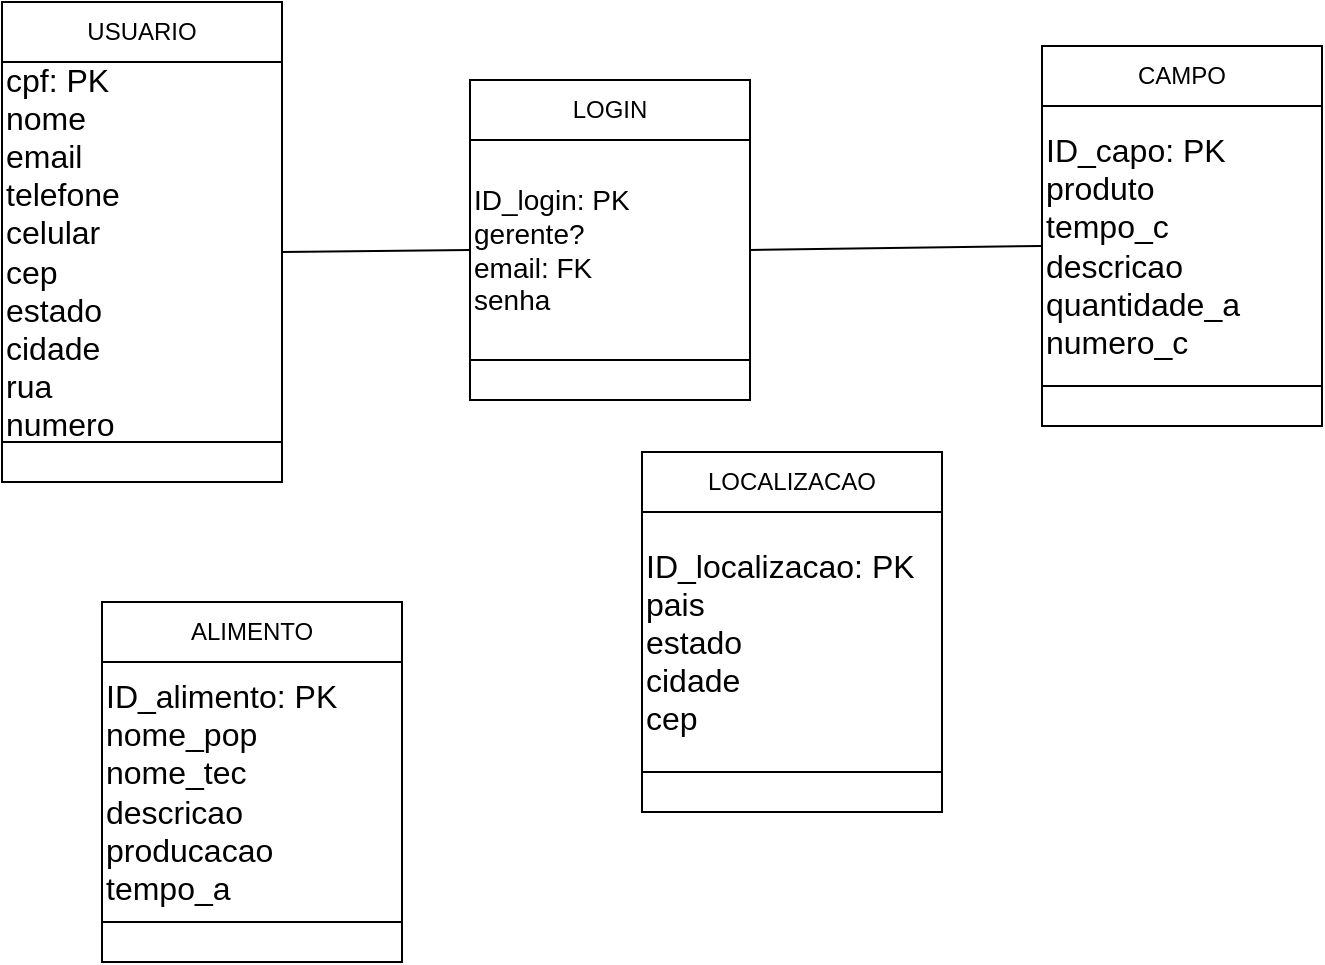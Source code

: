 <mxfile version="24.2.7" type="github">
  <diagram name="Página-1" id="t1cLTn4OYz4982EjOqe9">
    <mxGraphModel dx="1050" dy="522" grid="1" gridSize="10" guides="1" tooltips="1" connect="1" arrows="1" fold="1" page="1" pageScale="1" pageWidth="827" pageHeight="1169" math="0" shadow="0">
      <root>
        <mxCell id="0" />
        <mxCell id="1" parent="0" />
        <mxCell id="ycNpNfPkawz7LE0ENZmV-2" value="" style="rounded=0;whiteSpace=wrap;html=1;" parent="1" vertex="1">
          <mxGeometry x="40" y="180" width="140" height="240" as="geometry" />
        </mxCell>
        <mxCell id="ycNpNfPkawz7LE0ENZmV-130" value="USUARIO" style="rounded=0;whiteSpace=wrap;html=1;" parent="1" vertex="1">
          <mxGeometry x="40" y="180" width="140" height="30" as="geometry" />
        </mxCell>
        <mxCell id="ycNpNfPkawz7LE0ENZmV-131" value="&lt;div&gt;&lt;span style=&quot;font-size: medium;&quot;&gt;cpf: PK&lt;/span&gt;&lt;font size=&quot;3&quot;&gt;&lt;br&gt;&lt;/font&gt;&lt;/div&gt;&lt;div&gt;&lt;div&gt;&lt;font size=&quot;3&quot;&gt;nome&lt;/font&gt;&lt;/div&gt;&lt;/div&gt;&lt;div&gt;&lt;font size=&quot;3&quot;&gt;email&lt;/font&gt;&lt;/div&gt;&lt;div&gt;&lt;span style=&quot;font-size: medium; background-color: initial;&quot;&gt;telefone&lt;/span&gt;&lt;br&gt;&lt;/div&gt;&lt;div&gt;&lt;font size=&quot;3&quot;&gt;celular&lt;/font&gt;&lt;/div&gt;&lt;div&gt;&lt;font size=&quot;3&quot;&gt;cep&lt;/font&gt;&lt;/div&gt;&lt;div&gt;&lt;font size=&quot;3&quot;&gt;estado&lt;/font&gt;&lt;/div&gt;&lt;div&gt;&lt;font size=&quot;3&quot;&gt;cidade&lt;/font&gt;&lt;/div&gt;&lt;div&gt;&lt;font size=&quot;3&quot;&gt;rua&lt;/font&gt;&lt;/div&gt;&lt;div&gt;&lt;font size=&quot;3&quot;&gt;numero&lt;/font&gt;&lt;/div&gt;" style="rounded=0;whiteSpace=wrap;html=1;align=left;" parent="1" vertex="1">
          <mxGeometry x="40" y="210" width="140" height="190" as="geometry" />
        </mxCell>
        <mxCell id="N6FSGn3R9n-whMNJ9k06-6" value="" style="rounded=0;whiteSpace=wrap;html=1;" parent="1" vertex="1">
          <mxGeometry x="274" y="219" width="140" height="160" as="geometry" />
        </mxCell>
        <mxCell id="N6FSGn3R9n-whMNJ9k06-7" value="LOGIN" style="rounded=0;whiteSpace=wrap;html=1;" parent="1" vertex="1">
          <mxGeometry x="274" y="219" width="140" height="30" as="geometry" />
        </mxCell>
        <mxCell id="N6FSGn3R9n-whMNJ9k06-8" value="&lt;span style=&quot;font-size: 14px;&quot;&gt;ID_login: PK&lt;/span&gt;&lt;div&gt;&lt;span style=&quot;font-size: 14px;&quot;&gt;gerente?&lt;/span&gt;&lt;/div&gt;&lt;div&gt;&lt;span style=&quot;font-size: 14px;&quot;&gt;email: FK&lt;/span&gt;&lt;/div&gt;&lt;div&gt;&lt;span style=&quot;font-size: 14px;&quot;&gt;senha&lt;/span&gt;&lt;/div&gt;" style="rounded=0;whiteSpace=wrap;html=1;align=left;" parent="1" vertex="1">
          <mxGeometry x="274" y="249" width="140" height="110" as="geometry" />
        </mxCell>
        <mxCell id="iLFQ0ACJnZ7mzI6xklc3-2" value="" style="rounded=0;whiteSpace=wrap;html=1;" vertex="1" parent="1">
          <mxGeometry x="560" y="202" width="140" height="190" as="geometry" />
        </mxCell>
        <mxCell id="iLFQ0ACJnZ7mzI6xklc3-3" value="CAMPO" style="rounded=0;whiteSpace=wrap;html=1;" vertex="1" parent="1">
          <mxGeometry x="560" y="202" width="140" height="30" as="geometry" />
        </mxCell>
        <mxCell id="iLFQ0ACJnZ7mzI6xklc3-4" value="&lt;div&gt;&lt;font size=&quot;3&quot;&gt;ID_capo: PK&lt;/font&gt;&lt;/div&gt;&lt;div&gt;&lt;font size=&quot;3&quot;&gt;produto&lt;/font&gt;&lt;/div&gt;&lt;div&gt;&lt;font size=&quot;3&quot;&gt;tempo_c&lt;/font&gt;&lt;/div&gt;&lt;div&gt;&lt;font size=&quot;3&quot;&gt;descricao&lt;/font&gt;&lt;/div&gt;&lt;div&gt;&lt;font size=&quot;3&quot;&gt;quantidade_a&lt;/font&gt;&lt;/div&gt;&lt;div&gt;&lt;font size=&quot;3&quot;&gt;numero_c&lt;/font&gt;&lt;/div&gt;" style="rounded=0;whiteSpace=wrap;html=1;align=left;" vertex="1" parent="1">
          <mxGeometry x="560" y="232" width="140" height="140" as="geometry" />
        </mxCell>
        <mxCell id="iLFQ0ACJnZ7mzI6xklc3-5" value="" style="rounded=0;whiteSpace=wrap;html=1;" vertex="1" parent="1">
          <mxGeometry x="360" y="405" width="150" height="180" as="geometry" />
        </mxCell>
        <mxCell id="iLFQ0ACJnZ7mzI6xklc3-6" value="LOCALIZACAO" style="rounded=0;whiteSpace=wrap;html=1;" vertex="1" parent="1">
          <mxGeometry x="360" y="405" width="150" height="30" as="geometry" />
        </mxCell>
        <mxCell id="iLFQ0ACJnZ7mzI6xklc3-7" value="&lt;div&gt;&lt;font size=&quot;3&quot;&gt;ID_localizacao: PK&lt;/font&gt;&lt;/div&gt;&lt;div&gt;&lt;font size=&quot;3&quot;&gt;pais&lt;/font&gt;&lt;/div&gt;&lt;div&gt;&lt;font size=&quot;3&quot;&gt;estado&lt;/font&gt;&lt;/div&gt;&lt;div&gt;&lt;font size=&quot;3&quot;&gt;cidade&lt;/font&gt;&lt;/div&gt;&lt;div&gt;&lt;font size=&quot;3&quot;&gt;cep&lt;/font&gt;&lt;/div&gt;" style="rounded=0;whiteSpace=wrap;html=1;align=left;" vertex="1" parent="1">
          <mxGeometry x="360" y="435" width="150" height="130" as="geometry" />
        </mxCell>
        <mxCell id="iLFQ0ACJnZ7mzI6xklc3-8" value="" style="rounded=0;whiteSpace=wrap;html=1;" vertex="1" parent="1">
          <mxGeometry x="90" y="480" width="150" height="180" as="geometry" />
        </mxCell>
        <mxCell id="iLFQ0ACJnZ7mzI6xklc3-9" value="ALIMENTO" style="rounded=0;whiteSpace=wrap;html=1;" vertex="1" parent="1">
          <mxGeometry x="90" y="480" width="150" height="30" as="geometry" />
        </mxCell>
        <mxCell id="iLFQ0ACJnZ7mzI6xklc3-10" value="&lt;div&gt;&lt;font size=&quot;3&quot;&gt;ID_alimento: PK&lt;/font&gt;&lt;/div&gt;&lt;div&gt;&lt;font size=&quot;3&quot;&gt;nome_pop&lt;/font&gt;&lt;/div&gt;&lt;div&gt;&lt;font size=&quot;3&quot;&gt;nome_tec&lt;/font&gt;&lt;/div&gt;&lt;div&gt;&lt;font size=&quot;3&quot;&gt;descricao&lt;/font&gt;&lt;/div&gt;&lt;div&gt;&lt;font size=&quot;3&quot;&gt;producacao&lt;/font&gt;&lt;/div&gt;&lt;div&gt;&lt;font size=&quot;3&quot;&gt;tempo_a&lt;/font&gt;&lt;/div&gt;" style="rounded=0;whiteSpace=wrap;html=1;align=left;" vertex="1" parent="1">
          <mxGeometry x="90" y="510" width="150" height="130" as="geometry" />
        </mxCell>
        <mxCell id="iLFQ0ACJnZ7mzI6xklc3-12" value="" style="endArrow=none;html=1;rounded=0;exitX=1;exitY=0.5;exitDx=0;exitDy=0;entryX=0;entryY=0.5;entryDx=0;entryDy=0;" edge="1" parent="1" source="ycNpNfPkawz7LE0ENZmV-131" target="N6FSGn3R9n-whMNJ9k06-8">
          <mxGeometry width="50" height="50" relative="1" as="geometry">
            <mxPoint x="220" y="230" as="sourcePoint" />
            <mxPoint x="270" y="180" as="targetPoint" />
          </mxGeometry>
        </mxCell>
        <mxCell id="iLFQ0ACJnZ7mzI6xklc3-13" value="" style="endArrow=none;html=1;rounded=0;exitX=1;exitY=0.5;exitDx=0;exitDy=0;entryX=0;entryY=0.5;entryDx=0;entryDy=0;" edge="1" parent="1" source="N6FSGn3R9n-whMNJ9k06-8" target="iLFQ0ACJnZ7mzI6xklc3-4">
          <mxGeometry width="50" height="50" relative="1" as="geometry">
            <mxPoint x="460" y="310" as="sourcePoint" />
            <mxPoint x="510" y="260" as="targetPoint" />
          </mxGeometry>
        </mxCell>
      </root>
    </mxGraphModel>
  </diagram>
</mxfile>
